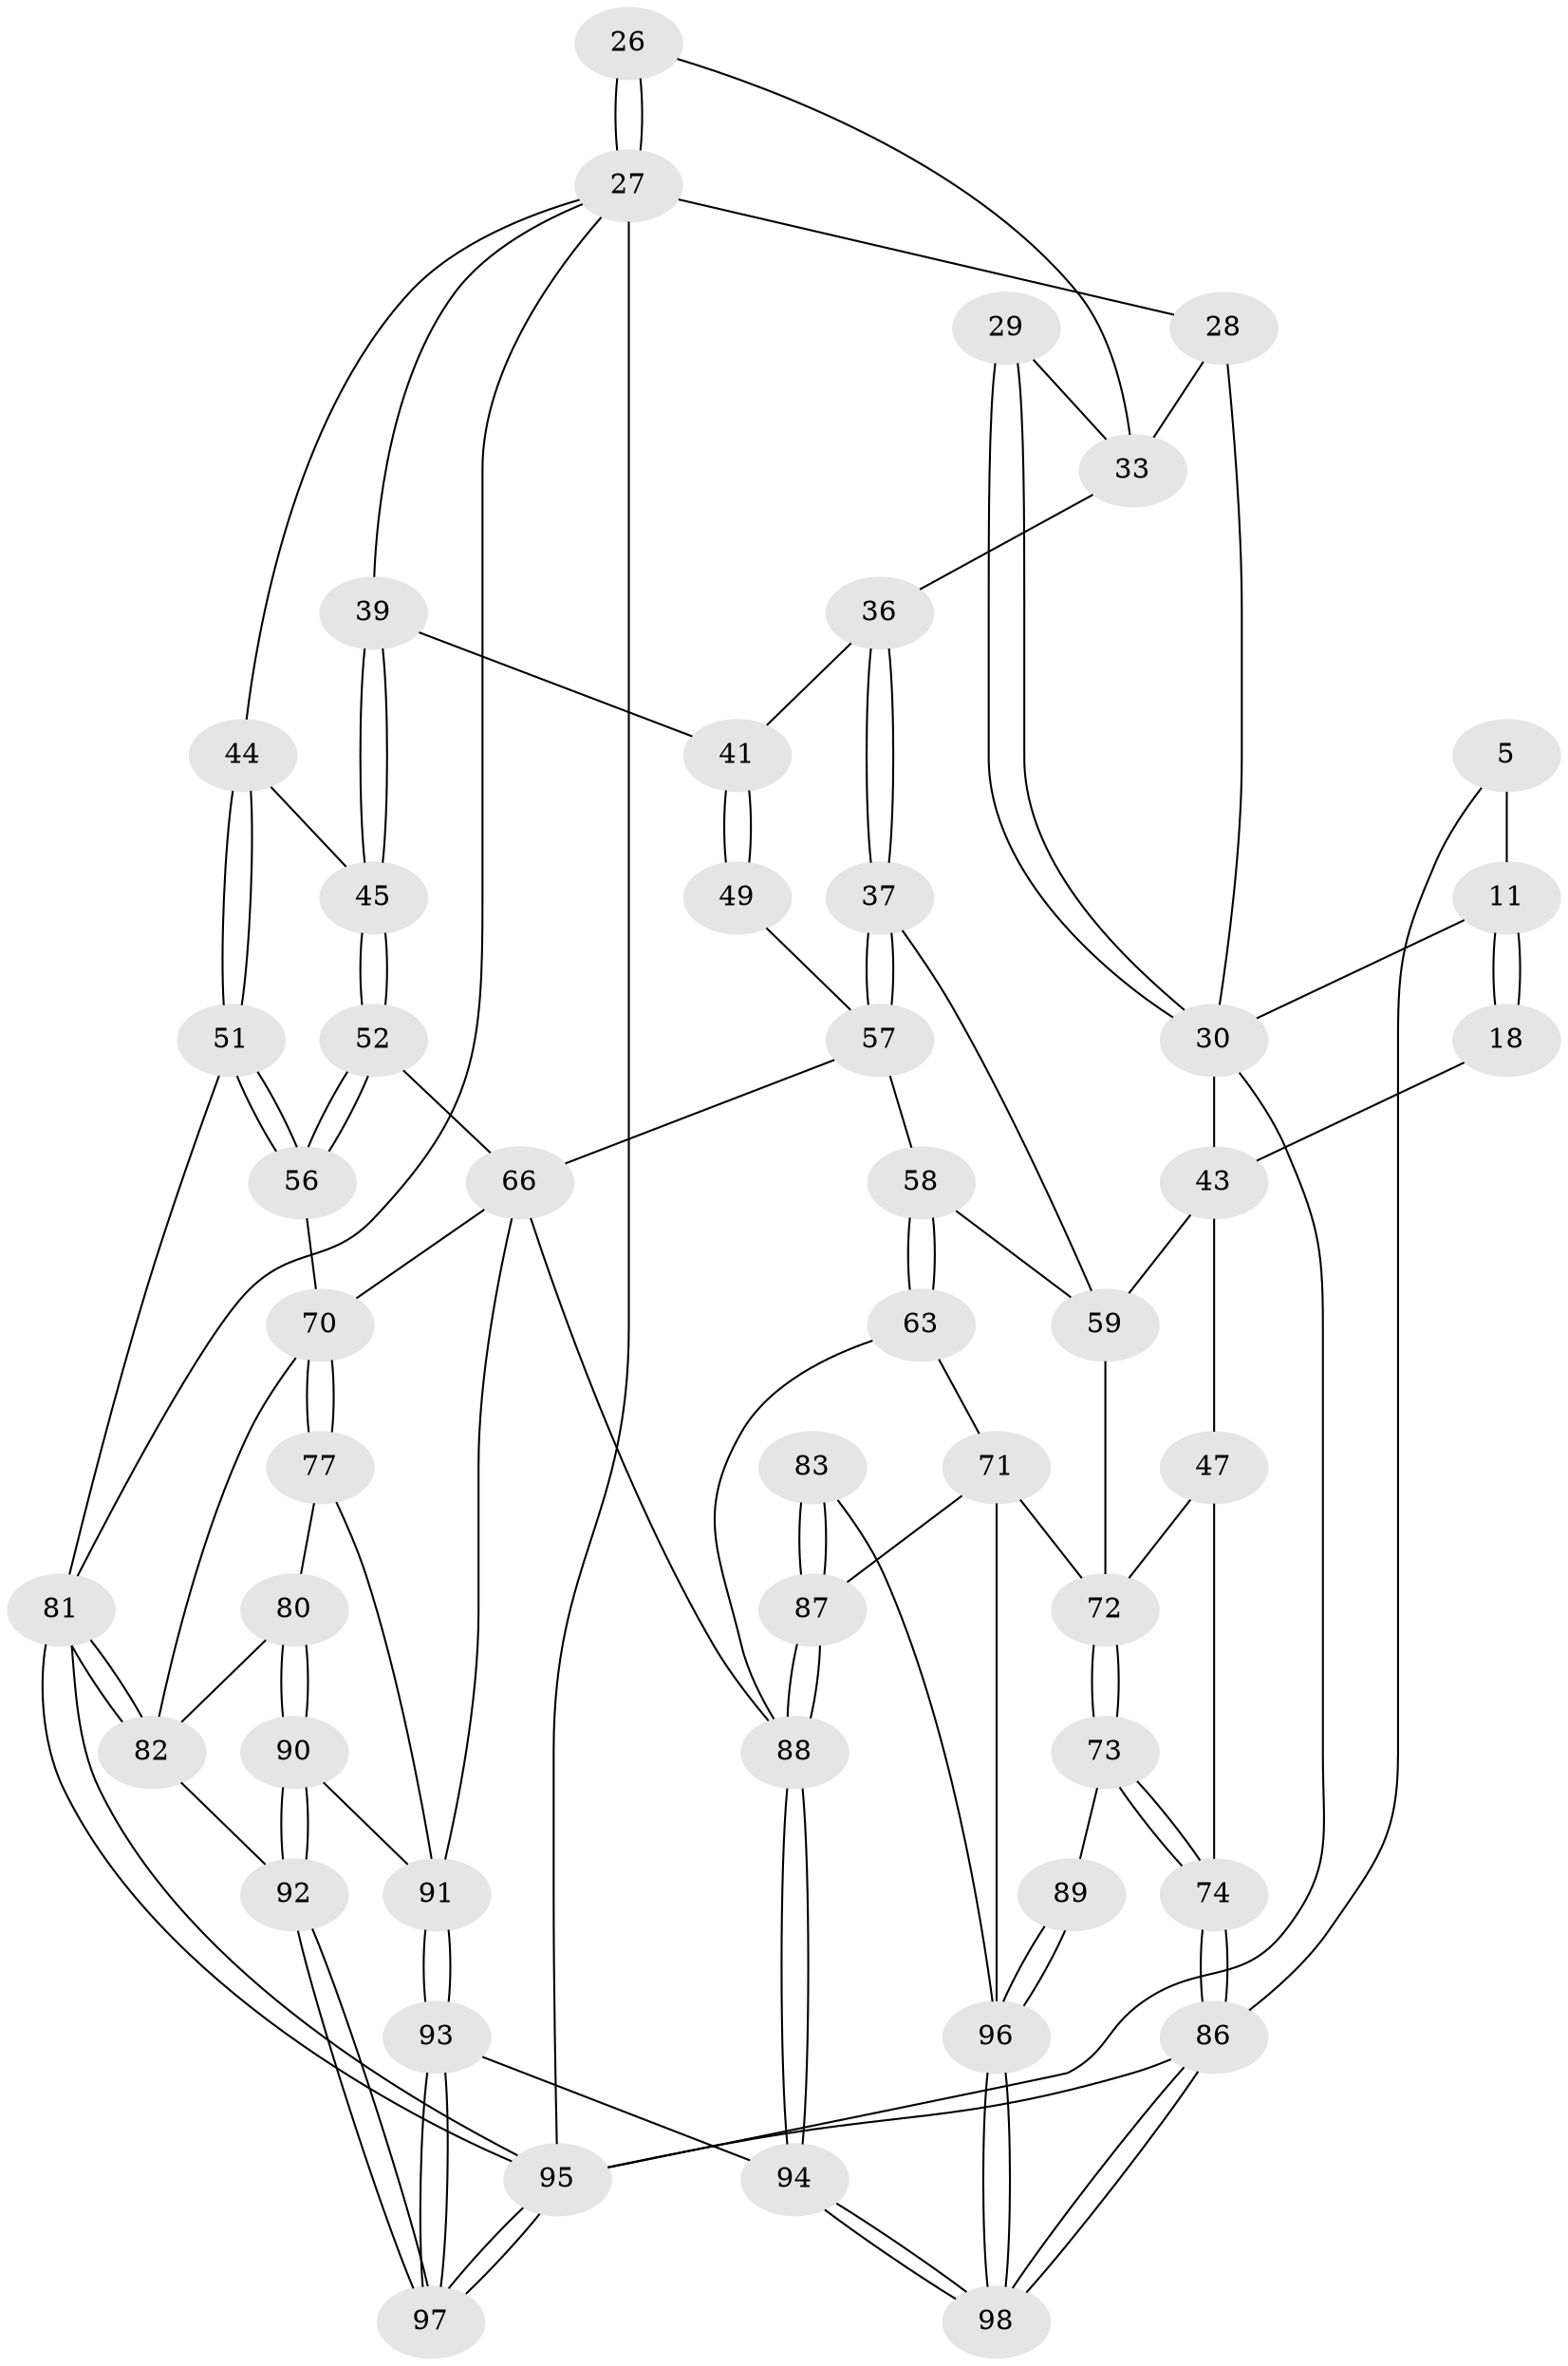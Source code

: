 // original degree distribution, {3: 0.030612244897959183, 6: 0.25510204081632654, 5: 0.45918367346938777, 4: 0.25510204081632654}
// Generated by graph-tools (version 1.1) at 2025/01/03/09/25 05:01:13]
// undirected, 49 vertices, 112 edges
graph export_dot {
graph [start="1"]
  node [color=gray90,style=filled];
  5 [pos="+0.1490388633081185+0",super="+4"];
  11 [pos="+0+0.2678807416463508",super="+10+9"];
  18 [pos="+0.04533246893359831+0.2854744923280412"];
  26 [pos="+0.7450203114120942+0.29061085519777846"];
  27 [pos="+0.7031669344381434+0.11210700056687649",super="+19+25"];
  28 [pos="+0.5708936073462451+0.1737586011444157",super="+15+16"];
  29 [pos="+0.390604549789814+0.2008358147263568"];
  30 [pos="+0.3134256717395754+0.2019452252183832",super="+8+17"];
  33 [pos="+0.5201725081804822+0.26404648498514177",super="+32"];
  36 [pos="+0.47196719714029944+0.3964781616607625"];
  37 [pos="+0.43441944009842137+0.41101338339809707"];
  39 [pos="+0.7912272105505714+0.33332613585193993"];
  41 [pos="+0.49248601177759915+0.40356276416430426",super="+40"];
  43 [pos="+0.1582071325079605+0.49492896716309337",super="+35+34"];
  44 [pos="+0.8172531656426182+0.3336211134286521"];
  45 [pos="+0.8011612905355129+0.33661796178886777"];
  47 [pos="+0+0.5778190422525641",super="+46"];
  49 [pos="+0.6387971147801502+0.4887393947127064"];
  51 [pos="+1+0.6175323702778676"];
  52 [pos="+0.8216582023859519+0.5546523321422435"];
  56 [pos="+0.9423690419957712+0.6347440830107794"];
  57 [pos="+0.4305915367000666+0.42759292592840764",super="+55"];
  58 [pos="+0.39722717529067175+0.5172216363008457"];
  59 [pos="+0.2536016411031284+0.5390055142388533",super="+42"];
  63 [pos="+0.40905317987142925+0.5458050109698523"];
  66 [pos="+0.6101987045437298+0.6952698274040509",super="+54+53"];
  70 [pos="+0.8211599167207135+0.7153977453709567",super="+69"];
  71 [pos="+0.21754005986681849+0.7290494946055416",super="+65+64"];
  72 [pos="+0.16956523717690147+0.7215796475344267",super="+62+61"];
  73 [pos="+0+0.8098845848706188"];
  74 [pos="+0+0.7957858457928598",super="+48"];
  77 [pos="+0.7699733654057695+0.7322226468857145"];
  80 [pos="+0.840375413045726+0.8231884179735182"];
  81 [pos="+1+0.8729790163651521",super="+50+22"];
  82 [pos="+0.9697877851223948+0.8868969205241904",super="+79"];
  83 [pos="+0.34996408518469035+0.889507749060108"];
  86 [pos="+0+1",super="+3"];
  87 [pos="+0.386947877633966+0.9278464718911406",super="+75+76"];
  88 [pos="+0.443071303408469+1",super="+67+68"];
  89 [pos="+0.11127686397714648+0.9151405952631748"];
  90 [pos="+0.7683854791120308+0.8833085173324462"];
  91 [pos="+0.6784117594269576+0.8526060790016701",super="+78"];
  92 [pos="+0.8458457432403498+0.9769187881918222"];
  93 [pos="+0.5064858159432643+1"];
  94 [pos="+0.4923726126542797+1"];
  95 [pos="+1+1",super="+13+12"];
  96 [pos="+0.1445287493185395+1",super="+84+85"];
  97 [pos="+0.7976745639967507+1"];
  98 [pos="+0.13972660702980913+1"];
  5 -- 11 [weight=2];
  5 -- 86;
  11 -- 18 [weight=2];
  11 -- 18;
  11 -- 30;
  18 -- 43;
  26 -- 27 [weight=2];
  26 -- 27;
  26 -- 33;
  27 -- 28 [weight=2];
  27 -- 95;
  27 -- 81;
  27 -- 39;
  27 -- 44;
  28 -- 33 [weight=2];
  28 -- 30;
  29 -- 30 [weight=2];
  29 -- 30;
  29 -- 33;
  30 -- 95;
  30 -- 43;
  33 -- 36;
  36 -- 37;
  36 -- 37;
  36 -- 41;
  37 -- 57;
  37 -- 57;
  37 -- 59;
  39 -- 45;
  39 -- 45;
  39 -- 41;
  41 -- 49 [weight=2];
  41 -- 49;
  43 -- 59 [weight=2];
  43 -- 47;
  44 -- 45;
  44 -- 51;
  44 -- 51;
  45 -- 52;
  45 -- 52;
  47 -- 74;
  47 -- 72 [weight=2];
  49 -- 57;
  51 -- 56;
  51 -- 56;
  51 -- 81;
  52 -- 56;
  52 -- 56;
  52 -- 66;
  56 -- 70;
  57 -- 58;
  57 -- 66;
  58 -- 59;
  58 -- 63;
  58 -- 63;
  59 -- 72;
  63 -- 71;
  63 -- 88;
  66 -- 91;
  66 -- 70;
  66 -- 88;
  70 -- 77;
  70 -- 77;
  70 -- 82;
  71 -- 72 [weight=2];
  71 -- 96;
  71 -- 87;
  72 -- 73;
  72 -- 73;
  73 -- 74;
  73 -- 74;
  73 -- 89;
  74 -- 86 [weight=2];
  74 -- 86;
  77 -- 80;
  77 -- 91;
  80 -- 90;
  80 -- 90;
  80 -- 82;
  81 -- 82;
  81 -- 82;
  81 -- 95 [weight=2];
  81 -- 95;
  82 -- 92;
  83 -- 87 [weight=2];
  83 -- 87;
  83 -- 96;
  86 -- 98;
  86 -- 98;
  86 -- 95 [weight=3];
  87 -- 88 [weight=2];
  87 -- 88;
  88 -- 94;
  88 -- 94;
  89 -- 96 [weight=2];
  89 -- 96;
  90 -- 91;
  90 -- 92;
  90 -- 92;
  91 -- 93;
  91 -- 93;
  92 -- 97;
  92 -- 97;
  93 -- 94;
  93 -- 97;
  93 -- 97;
  94 -- 98;
  94 -- 98;
  95 -- 97;
  95 -- 97;
  96 -- 98;
  96 -- 98;
}
